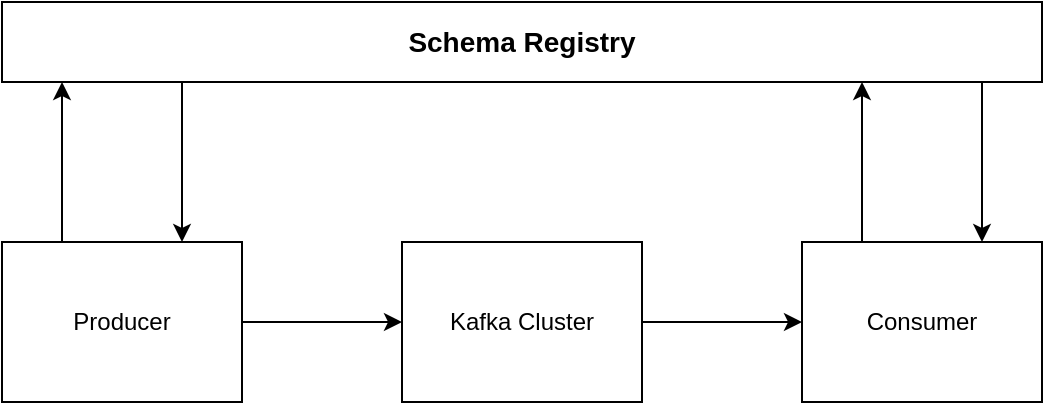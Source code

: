 <mxfile version="14.6.6" type="device"><diagram id="z5PJb1TY4zjTsNt_isA0" name="Page-1"><mxGraphModel dx="1422" dy="737" grid="1" gridSize="10" guides="1" tooltips="1" connect="1" arrows="1" fold="1" page="1" pageScale="1" pageWidth="827" pageHeight="1169" math="0" shadow="0"><root><mxCell id="0"/><mxCell id="1" parent="0"/><mxCell id="7kfN-77nTBVN3ZbbChDU-1" value="Producer" style="rounded=0;whiteSpace=wrap;html=1;" parent="1" vertex="1"><mxGeometry x="120" y="480" width="120" height="80" as="geometry"/></mxCell><mxCell id="7kfN-77nTBVN3ZbbChDU-2" value="Kafka Cluster" style="rounded=0;whiteSpace=wrap;html=1;" parent="1" vertex="1"><mxGeometry x="320" y="480" width="120" height="80" as="geometry"/></mxCell><mxCell id="7kfN-77nTBVN3ZbbChDU-3" value="Consumer" style="rounded=0;whiteSpace=wrap;html=1;" parent="1" vertex="1"><mxGeometry x="520" y="480" width="120" height="80" as="geometry"/></mxCell><mxCell id="7kfN-77nTBVN3ZbbChDU-4" value="&lt;b&gt;&lt;font style=&quot;font-size: 14px&quot;&gt;Schema Registry&lt;/font&gt;&lt;/b&gt;" style="rounded=0;whiteSpace=wrap;html=1;" parent="1" vertex="1"><mxGeometry x="120" y="360" width="520" height="40" as="geometry"/></mxCell><mxCell id="7kfN-77nTBVN3ZbbChDU-5" value="" style="endArrow=classic;html=1;exitX=1;exitY=0.5;exitDx=0;exitDy=0;entryX=0;entryY=0.5;entryDx=0;entryDy=0;" parent="1" source="7kfN-77nTBVN3ZbbChDU-1" target="7kfN-77nTBVN3ZbbChDU-2" edge="1"><mxGeometry width="50" height="50" relative="1" as="geometry"><mxPoint x="390" y="430" as="sourcePoint"/><mxPoint x="440" y="380" as="targetPoint"/></mxGeometry></mxCell><mxCell id="7kfN-77nTBVN3ZbbChDU-6" value="" style="endArrow=classic;html=1;exitX=1;exitY=0.5;exitDx=0;exitDy=0;entryX=0;entryY=0.5;entryDx=0;entryDy=0;" parent="1" source="7kfN-77nTBVN3ZbbChDU-2" target="7kfN-77nTBVN3ZbbChDU-3" edge="1"><mxGeometry width="50" height="50" relative="1" as="geometry"><mxPoint x="390" y="430" as="sourcePoint"/><mxPoint x="440" y="380" as="targetPoint"/></mxGeometry></mxCell><mxCell id="7kfN-77nTBVN3ZbbChDU-7" value="" style="endArrow=classic;html=1;exitX=0.25;exitY=0;exitDx=0;exitDy=0;" parent="1" source="7kfN-77nTBVN3ZbbChDU-1" edge="1"><mxGeometry width="50" height="50" relative="1" as="geometry"><mxPoint x="390" y="430" as="sourcePoint"/><mxPoint x="150" y="400" as="targetPoint"/></mxGeometry></mxCell><mxCell id="7kfN-77nTBVN3ZbbChDU-8" value="" style="endArrow=classic;html=1;entryX=0.75;entryY=0;entryDx=0;entryDy=0;" parent="1" target="7kfN-77nTBVN3ZbbChDU-1" edge="1"><mxGeometry width="50" height="50" relative="1" as="geometry"><mxPoint x="210" y="400" as="sourcePoint"/><mxPoint x="440" y="380" as="targetPoint"/></mxGeometry></mxCell><mxCell id="7kfN-77nTBVN3ZbbChDU-9" value="" style="endArrow=classic;html=1;exitX=0.25;exitY=0;exitDx=0;exitDy=0;" parent="1" source="7kfN-77nTBVN3ZbbChDU-3" edge="1"><mxGeometry width="50" height="50" relative="1" as="geometry"><mxPoint x="390" y="430" as="sourcePoint"/><mxPoint x="550" y="400" as="targetPoint"/></mxGeometry></mxCell><mxCell id="7kfN-77nTBVN3ZbbChDU-10" value="" style="endArrow=classic;html=1;entryX=0.75;entryY=0;entryDx=0;entryDy=0;" parent="1" target="7kfN-77nTBVN3ZbbChDU-3" edge="1"><mxGeometry width="50" height="50" relative="1" as="geometry"><mxPoint x="610" y="400" as="sourcePoint"/><mxPoint x="440" y="380" as="targetPoint"/></mxGeometry></mxCell></root></mxGraphModel></diagram></mxfile>